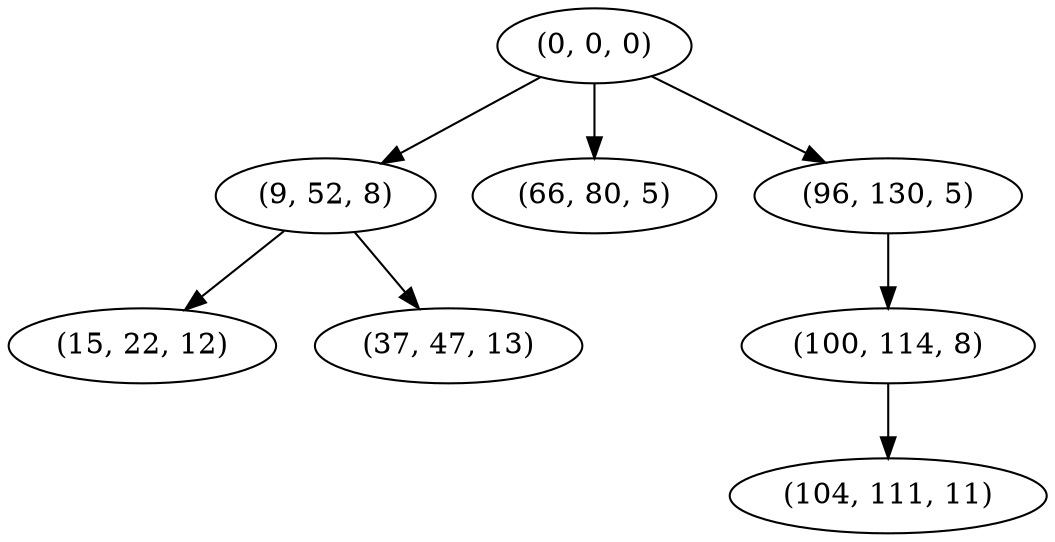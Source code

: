 digraph tree {
    "(0, 0, 0)";
    "(9, 52, 8)";
    "(15, 22, 12)";
    "(37, 47, 13)";
    "(66, 80, 5)";
    "(96, 130, 5)";
    "(100, 114, 8)";
    "(104, 111, 11)";
    "(0, 0, 0)" -> "(9, 52, 8)";
    "(0, 0, 0)" -> "(66, 80, 5)";
    "(0, 0, 0)" -> "(96, 130, 5)";
    "(9, 52, 8)" -> "(15, 22, 12)";
    "(9, 52, 8)" -> "(37, 47, 13)";
    "(96, 130, 5)" -> "(100, 114, 8)";
    "(100, 114, 8)" -> "(104, 111, 11)";
}
